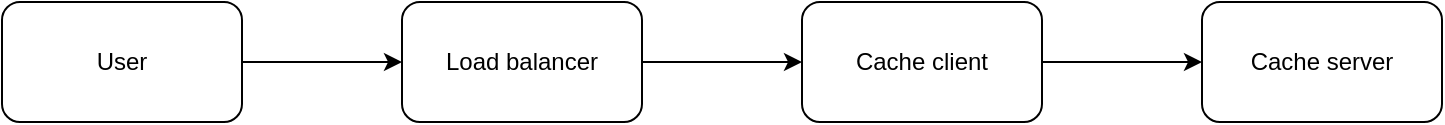 <mxfile version="20.8.22" type="device"><diagram id="MI2b_Vi7NT_OiPrm1NsH" name="Page-1"><mxGraphModel dx="882" dy="596" grid="1" gridSize="10" guides="1" tooltips="1" connect="1" arrows="1" fold="1" page="1" pageScale="1" pageWidth="850" pageHeight="1100" math="0" shadow="0"><root><mxCell id="0"/><mxCell id="1" parent="0"/><mxCell id="66lLgdjDZr0tK8ZnFmY7-6" style="edgeStyle=orthogonalEdgeStyle;rounded=0;orthogonalLoop=1;jettySize=auto;html=1;exitX=1;exitY=0.5;exitDx=0;exitDy=0;entryX=0;entryY=0.5;entryDx=0;entryDy=0;" edge="1" parent="1" source="66lLgdjDZr0tK8ZnFmY7-1" target="66lLgdjDZr0tK8ZnFmY7-2"><mxGeometry relative="1" as="geometry"/></mxCell><mxCell id="66lLgdjDZr0tK8ZnFmY7-1" value="User" style="rounded=1;whiteSpace=wrap;html=1;" vertex="1" parent="1"><mxGeometry x="80" y="120" width="120" height="60" as="geometry"/></mxCell><mxCell id="66lLgdjDZr0tK8ZnFmY7-7" style="edgeStyle=orthogonalEdgeStyle;rounded=0;orthogonalLoop=1;jettySize=auto;html=1;exitX=1;exitY=0.5;exitDx=0;exitDy=0;entryX=0;entryY=0.5;entryDx=0;entryDy=0;" edge="1" parent="1" source="66lLgdjDZr0tK8ZnFmY7-2" target="66lLgdjDZr0tK8ZnFmY7-3"><mxGeometry relative="1" as="geometry"/></mxCell><mxCell id="66lLgdjDZr0tK8ZnFmY7-2" value="Load balancer" style="rounded=1;whiteSpace=wrap;html=1;" vertex="1" parent="1"><mxGeometry x="280" y="120" width="120" height="60" as="geometry"/></mxCell><mxCell id="66lLgdjDZr0tK8ZnFmY7-8" style="edgeStyle=orthogonalEdgeStyle;rounded=0;orthogonalLoop=1;jettySize=auto;html=1;exitX=1;exitY=0.5;exitDx=0;exitDy=0;entryX=0;entryY=0.5;entryDx=0;entryDy=0;" edge="1" parent="1" source="66lLgdjDZr0tK8ZnFmY7-3" target="66lLgdjDZr0tK8ZnFmY7-5"><mxGeometry relative="1" as="geometry"/></mxCell><mxCell id="66lLgdjDZr0tK8ZnFmY7-3" value="Cache client" style="rounded=1;whiteSpace=wrap;html=1;" vertex="1" parent="1"><mxGeometry x="480" y="120" width="120" height="60" as="geometry"/></mxCell><mxCell id="66lLgdjDZr0tK8ZnFmY7-5" value="Cache server" style="rounded=1;whiteSpace=wrap;html=1;" vertex="1" parent="1"><mxGeometry x="680" y="120" width="120" height="60" as="geometry"/></mxCell></root></mxGraphModel></diagram></mxfile>